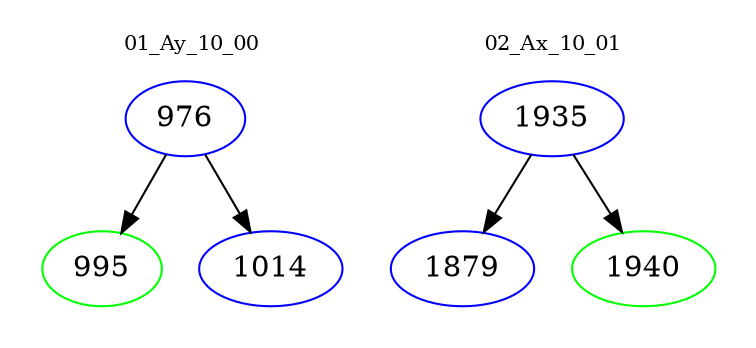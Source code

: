 digraph{
subgraph cluster_0 {
color = white
label = "01_Ay_10_00";
fontsize=10;
T0_976 [label="976", color="blue"]
T0_976 -> T0_995 [color="black"]
T0_995 [label="995", color="green"]
T0_976 -> T0_1014 [color="black"]
T0_1014 [label="1014", color="blue"]
}
subgraph cluster_1 {
color = white
label = "02_Ax_10_01";
fontsize=10;
T1_1935 [label="1935", color="blue"]
T1_1935 -> T1_1879 [color="black"]
T1_1879 [label="1879", color="blue"]
T1_1935 -> T1_1940 [color="black"]
T1_1940 [label="1940", color="green"]
}
}
